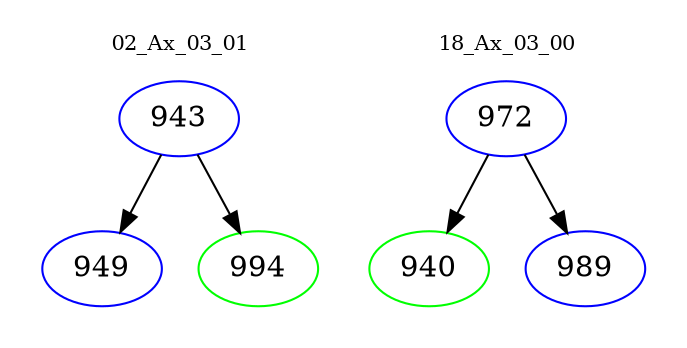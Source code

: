 digraph{
subgraph cluster_0 {
color = white
label = "02_Ax_03_01";
fontsize=10;
T0_943 [label="943", color="blue"]
T0_943 -> T0_949 [color="black"]
T0_949 [label="949", color="blue"]
T0_943 -> T0_994 [color="black"]
T0_994 [label="994", color="green"]
}
subgraph cluster_1 {
color = white
label = "18_Ax_03_00";
fontsize=10;
T1_972 [label="972", color="blue"]
T1_972 -> T1_940 [color="black"]
T1_940 [label="940", color="green"]
T1_972 -> T1_989 [color="black"]
T1_989 [label="989", color="blue"]
}
}
